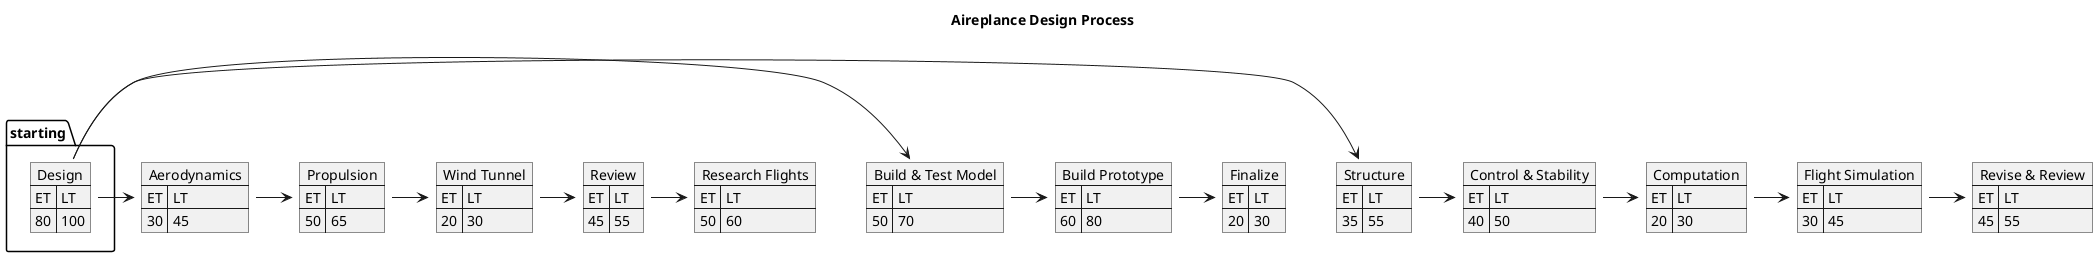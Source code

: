@startuml PERT
title Aireplance Design Process

'defintion of tasks

package starting {
    map "Design" as t1 {
    ET => LT
    80 => 100
    }
}

map "Aerodynamics" as t2 {
    ET => LT
    30 => 45
}
map "Propulsion" as t3 {
    ET => LT
    50 => 65
}
map "Wind Tunnel" as t4 {
    ET => LT
    20 => 30
}
map "Review" as t5 {
    ET => LT
    45 => 55
}
map "Research Flights" as t6 {
    ET => LT
    50 => 60
}
map "Build & Test Model" as t7 {
    ET => LT
    50 => 70
}
map "Build Prototype" as t8 {
    ET => LT
    60 => 80
}
map "Finalize" as t9 {
    ET => LT
    20 => 30
}
map "Structure" as t10 {
    ET => LT
    35 => 55
}
map "Control & Stability" as t11 {
    ET => LT
    40 => 50
}
map "Computation" as t12 {
    ET => LT
    20 => 30
}
map "Flight Simulation" as t13 {
    ET => LT
    30 => 45
}
map "Revise & Review" as t14 {
    ET => LT
    45 => 55
}

'relationships
t1 -> t2
t1 -> t7
t1 -> t10

t2 -> t3
t3 -> t4
t4 -> t5
t5 -> t6

t7 -> t8
t8 -> t9

t10 -> t11
t11 -> t12
t12 -> t13
t13 -> t14

@enduml